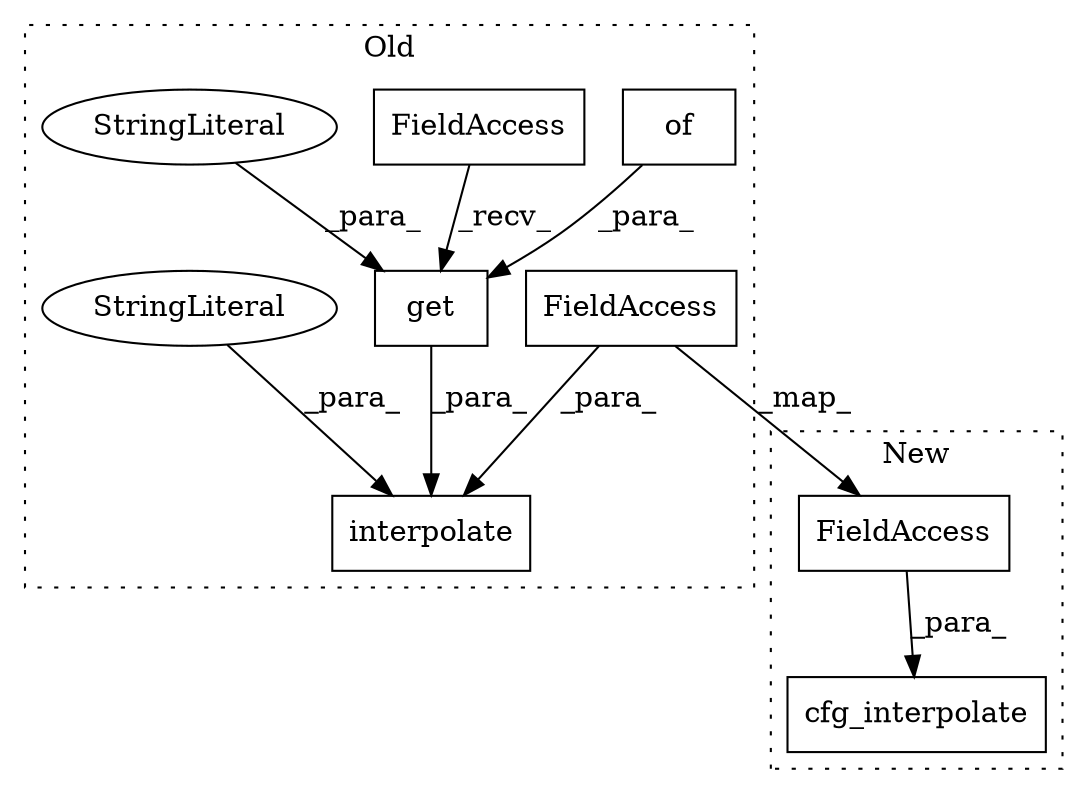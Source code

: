 digraph G {
subgraph cluster0 {
1 [label="interpolate" a="32" s="2939,3019" l="12,1" shape="box"];
3 [label="of" a="32" s="3014" l="4" shape="box"];
4 [label="get" a="32" s="2997,3018" l="4,1" shape="box"];
5 [label="FieldAccess" a="22" s="2984" l="12" shape="box"];
6 [label="StringLiteral" a="45" s="3001" l="8" shape="ellipse"];
7 [label="StringLiteral" a="45" s="2969" l="6" shape="ellipse"];
8 [label="FieldAccess" a="22" s="2951" l="17" shape="box"];
label = "Old";
style="dotted";
}
subgraph cluster1 {
2 [label="cfg_interpolate" a="32" s="2865,2906" l="16,1" shape="box"];
9 [label="FieldAccess" a="22" s="2881" l="17" shape="box"];
label = "New";
style="dotted";
}
3 -> 4 [label="_para_"];
4 -> 1 [label="_para_"];
5 -> 4 [label="_recv_"];
6 -> 4 [label="_para_"];
7 -> 1 [label="_para_"];
8 -> 9 [label="_map_"];
8 -> 1 [label="_para_"];
9 -> 2 [label="_para_"];
}